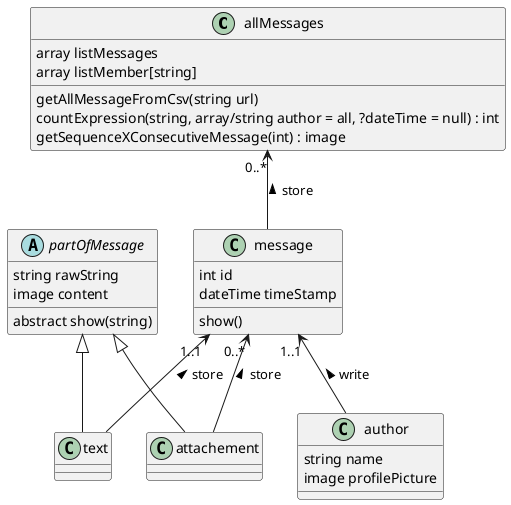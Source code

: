 @startuml

class allMessages {
array listMessages
array listMember[string]
getAllMessageFromCsv(string url)
countExpression(string, array/string author = all, ?dateTime = null) : int
getSequenceXConsecutiveMessage(int) : image
}

class message {
int id
dateTime timeStamp
show()
}

abstract class partOfMessage {
string rawString
image content
abstract show(string)
}

class attachement {
}

class text {
}

class author {
string name
image profilePicture
}


allMessages "0..*"<-- message : store <
message "0..*"<-- attachement : store <
message "1..1"<-- text : store <
message "1..1"<-- author : write <
partOfMessage <|-- attachement
partOfMessage <|-- text

@enduml